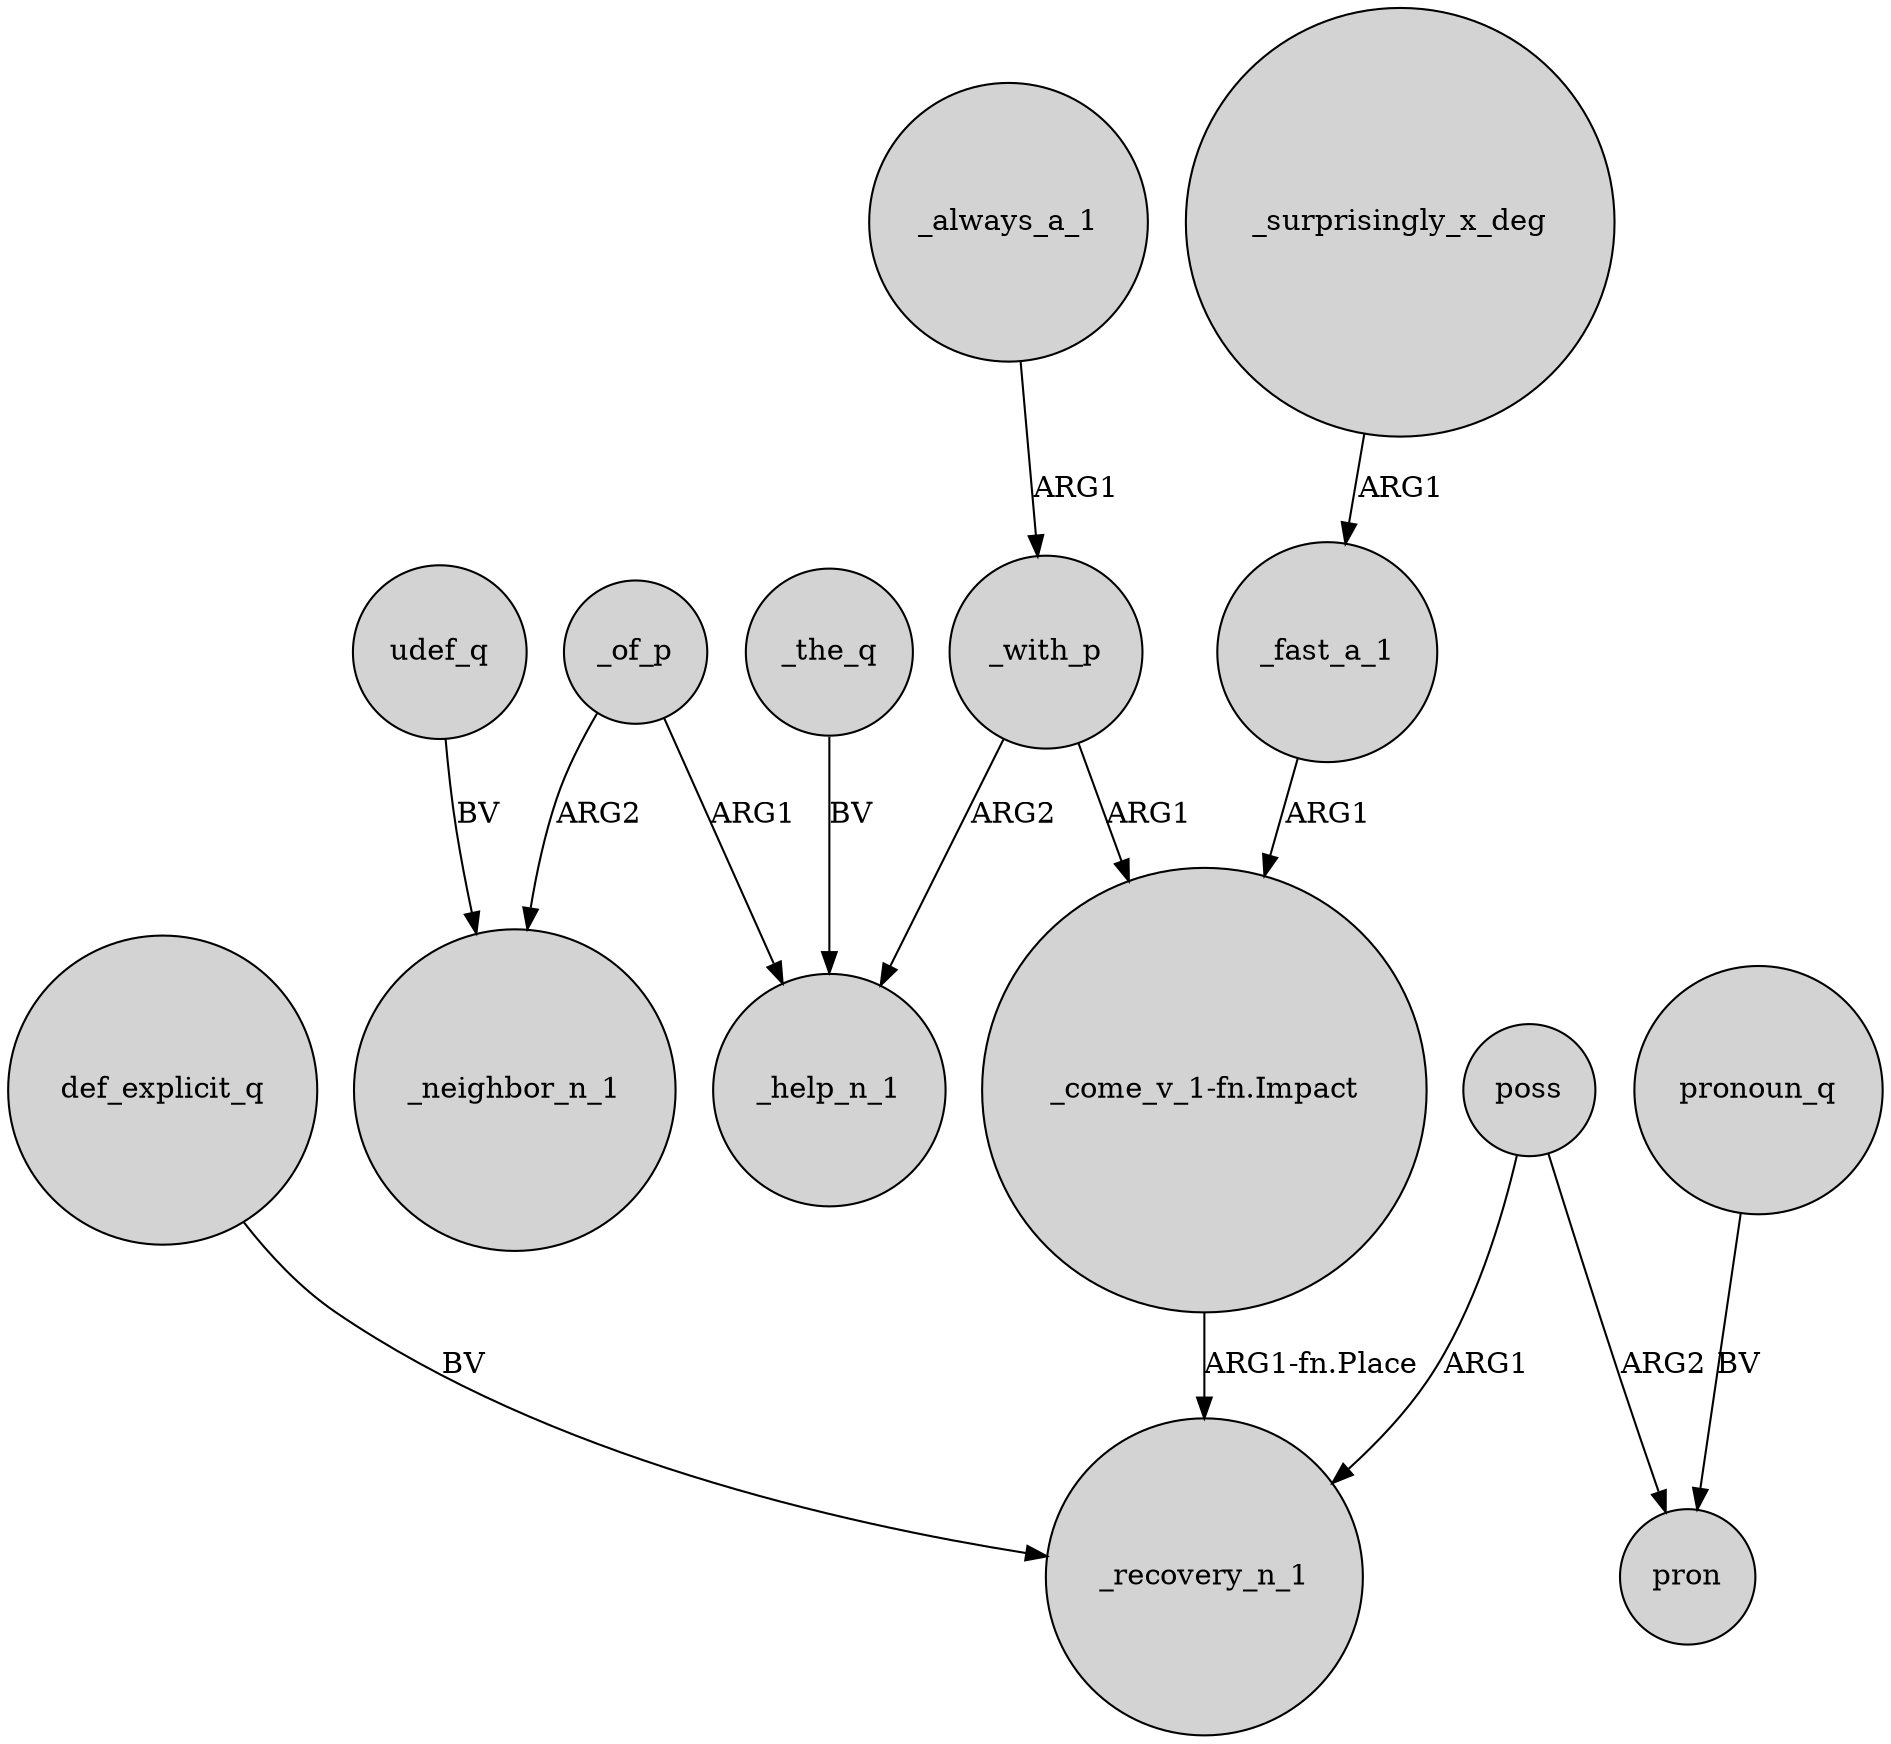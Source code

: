 digraph {
	node [shape=circle style=filled]
	def_explicit_q -> _recovery_n_1 [label=BV]
	_of_p -> _neighbor_n_1 [label=ARG2]
	_with_p -> "_come_v_1-fn.Impact" [label=ARG1]
	_with_p -> _help_n_1 [label=ARG2]
	poss -> _recovery_n_1 [label=ARG1]
	"_come_v_1-fn.Impact" -> _recovery_n_1 [label="ARG1-fn.Place"]
	_the_q -> _help_n_1 [label=BV]
	_fast_a_1 -> "_come_v_1-fn.Impact" [label=ARG1]
	_always_a_1 -> _with_p [label=ARG1]
	_surprisingly_x_deg -> _fast_a_1 [label=ARG1]
	pronoun_q -> pron [label=BV]
	udef_q -> _neighbor_n_1 [label=BV]
	poss -> pron [label=ARG2]
	_of_p -> _help_n_1 [label=ARG1]
}

